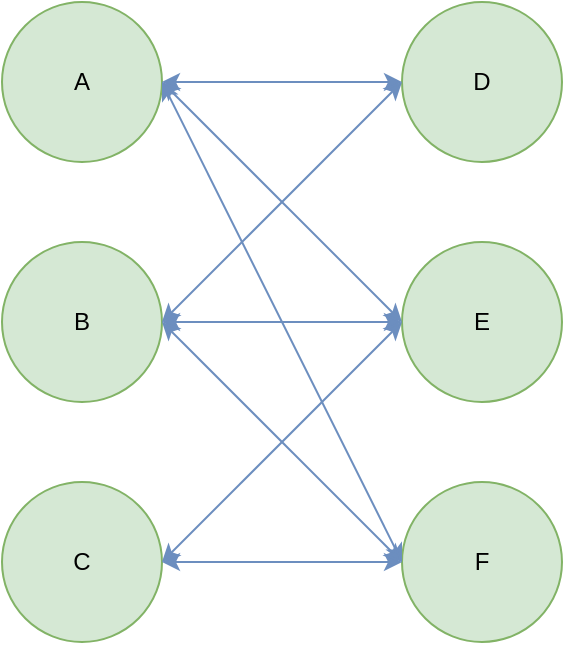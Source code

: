 <mxfile version="20.8.16" type="device"><diagram name="第 1 页" id="93k0tQMBCgWKGJhmXfTB"><mxGraphModel dx="954" dy="584" grid="1" gridSize="10" guides="1" tooltips="1" connect="1" arrows="1" fold="1" page="1" pageScale="1" pageWidth="827" pageHeight="1169" math="0" shadow="0"><root><mxCell id="0"/><mxCell id="1" parent="0"/><mxCell id="drbtnFFZVUvNfzmy1nFX-1" value="A" style="ellipse;whiteSpace=wrap;html=1;aspect=fixed;fillColor=#d5e8d4;strokeColor=#82b366;" vertex="1" parent="1"><mxGeometry x="120" y="200" width="80" height="80" as="geometry"/></mxCell><mxCell id="drbtnFFZVUvNfzmy1nFX-2" value="B" style="ellipse;whiteSpace=wrap;html=1;aspect=fixed;fillColor=#d5e8d4;strokeColor=#82b366;" vertex="1" parent="1"><mxGeometry x="120" y="320" width="80" height="80" as="geometry"/></mxCell><mxCell id="drbtnFFZVUvNfzmy1nFX-3" value="C" style="ellipse;whiteSpace=wrap;html=1;aspect=fixed;fillColor=#d5e8d4;strokeColor=#82b366;" vertex="1" parent="1"><mxGeometry x="120" y="440" width="80" height="80" as="geometry"/></mxCell><mxCell id="drbtnFFZVUvNfzmy1nFX-4" value="D" style="ellipse;whiteSpace=wrap;html=1;aspect=fixed;fillColor=#d5e8d4;strokeColor=#82b366;" vertex="1" parent="1"><mxGeometry x="320" y="200" width="80" height="80" as="geometry"/></mxCell><mxCell id="drbtnFFZVUvNfzmy1nFX-5" value="E" style="ellipse;whiteSpace=wrap;html=1;aspect=fixed;fillColor=#d5e8d4;strokeColor=#82b366;" vertex="1" parent="1"><mxGeometry x="320" y="320" width="80" height="80" as="geometry"/></mxCell><mxCell id="drbtnFFZVUvNfzmy1nFX-6" value="F" style="ellipse;whiteSpace=wrap;html=1;aspect=fixed;fillColor=#d5e8d4;strokeColor=#82b366;" vertex="1" parent="1"><mxGeometry x="320" y="440" width="80" height="80" as="geometry"/></mxCell><mxCell id="drbtnFFZVUvNfzmy1nFX-7" value="" style="endArrow=classic;startArrow=classic;html=1;rounded=0;exitX=1;exitY=0.5;exitDx=0;exitDy=0;entryX=0;entryY=0.5;entryDx=0;entryDy=0;fillColor=#dae8fc;strokeColor=#6c8ebf;" edge="1" parent="1" source="drbtnFFZVUvNfzmy1nFX-1" target="drbtnFFZVUvNfzmy1nFX-4"><mxGeometry width="50" height="50" relative="1" as="geometry"><mxPoint x="250" y="250" as="sourcePoint"/><mxPoint x="300" y="200" as="targetPoint"/></mxGeometry></mxCell><mxCell id="drbtnFFZVUvNfzmy1nFX-8" value="" style="endArrow=classic;startArrow=classic;html=1;rounded=0;exitX=1;exitY=0.5;exitDx=0;exitDy=0;entryX=0;entryY=0.5;entryDx=0;entryDy=0;fillColor=#dae8fc;strokeColor=#6c8ebf;" edge="1" parent="1" source="drbtnFFZVUvNfzmy1nFX-1" target="drbtnFFZVUvNfzmy1nFX-5"><mxGeometry width="50" height="50" relative="1" as="geometry"><mxPoint x="250" y="410" as="sourcePoint"/><mxPoint x="300" y="360" as="targetPoint"/></mxGeometry></mxCell><mxCell id="drbtnFFZVUvNfzmy1nFX-9" value="" style="endArrow=classic;startArrow=classic;html=1;rounded=0;exitX=1;exitY=0.5;exitDx=0;exitDy=0;entryX=0;entryY=0.5;entryDx=0;entryDy=0;fillColor=#dae8fc;strokeColor=#6c8ebf;" edge="1" parent="1" source="drbtnFFZVUvNfzmy1nFX-2" target="drbtnFFZVUvNfzmy1nFX-5"><mxGeometry width="50" height="50" relative="1" as="geometry"><mxPoint x="200" y="560" as="sourcePoint"/><mxPoint x="250" y="510" as="targetPoint"/></mxGeometry></mxCell><mxCell id="drbtnFFZVUvNfzmy1nFX-11" value="" style="endArrow=classic;startArrow=classic;html=1;rounded=0;exitX=1;exitY=0.5;exitDx=0;exitDy=0;entryX=0;entryY=0.5;entryDx=0;entryDy=0;fillColor=#dae8fc;strokeColor=#6c8ebf;" edge="1" parent="1" source="drbtnFFZVUvNfzmy1nFX-3" target="drbtnFFZVUvNfzmy1nFX-6"><mxGeometry width="50" height="50" relative="1" as="geometry"><mxPoint x="210" y="370" as="sourcePoint"/><mxPoint x="330" y="370" as="targetPoint"/></mxGeometry></mxCell><mxCell id="drbtnFFZVUvNfzmy1nFX-12" value="" style="endArrow=classic;startArrow=classic;html=1;rounded=0;entryX=0;entryY=0.5;entryDx=0;entryDy=0;fillColor=#dae8fc;strokeColor=#6c8ebf;" edge="1" parent="1" target="drbtnFFZVUvNfzmy1nFX-6"><mxGeometry width="50" height="50" relative="1" as="geometry"><mxPoint x="200" y="240" as="sourcePoint"/><mxPoint x="340" y="380" as="targetPoint"/></mxGeometry></mxCell><mxCell id="drbtnFFZVUvNfzmy1nFX-13" value="" style="endArrow=classic;startArrow=classic;html=1;rounded=0;exitX=1;exitY=0.5;exitDx=0;exitDy=0;entryX=0;entryY=0.5;entryDx=0;entryDy=0;fillColor=#dae8fc;strokeColor=#6c8ebf;" edge="1" parent="1" source="drbtnFFZVUvNfzmy1nFX-2" target="drbtnFFZVUvNfzmy1nFX-6"><mxGeometry width="50" height="50" relative="1" as="geometry"><mxPoint x="230" y="390" as="sourcePoint"/><mxPoint x="310" y="470" as="targetPoint"/></mxGeometry></mxCell><mxCell id="drbtnFFZVUvNfzmy1nFX-14" value="" style="endArrow=classic;startArrow=classic;html=1;rounded=0;entryX=0;entryY=0.5;entryDx=0;entryDy=0;exitX=1;exitY=0.5;exitDx=0;exitDy=0;fillColor=#dae8fc;strokeColor=#6c8ebf;" edge="1" parent="1" source="drbtnFFZVUvNfzmy1nFX-3" target="drbtnFFZVUvNfzmy1nFX-5"><mxGeometry width="50" height="50" relative="1" as="geometry"><mxPoint x="210" y="480" as="sourcePoint"/><mxPoint x="360" y="400" as="targetPoint"/></mxGeometry></mxCell><mxCell id="drbtnFFZVUvNfzmy1nFX-15" value="" style="endArrow=classic;startArrow=classic;html=1;rounded=0;entryX=0;entryY=0.5;entryDx=0;entryDy=0;fillColor=#dae8fc;strokeColor=#6c8ebf;" edge="1" parent="1" target="drbtnFFZVUvNfzmy1nFX-4"><mxGeometry width="50" height="50" relative="1" as="geometry"><mxPoint x="200" y="360" as="sourcePoint"/><mxPoint x="370" y="410" as="targetPoint"/></mxGeometry></mxCell></root></mxGraphModel></diagram></mxfile>